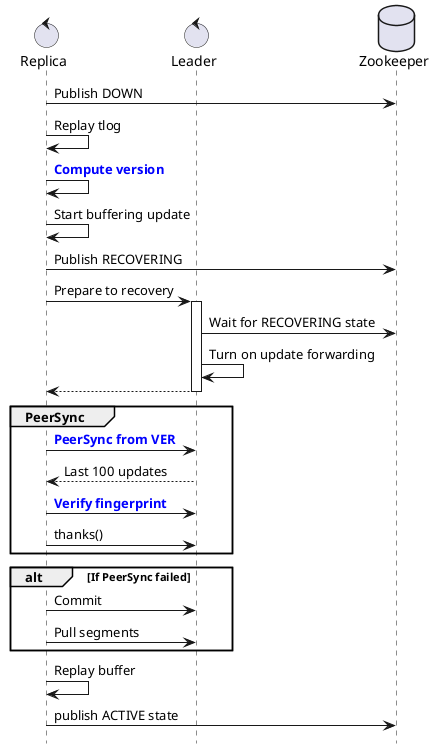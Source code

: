 @startuml
hide footbox
control "Replica" as replica
control "Leader" as leader
database "Zookeeper" as zk


replica->zk: Publish DOWN
replica->replica: Replay tlog
replica->replica: <b><font color=blue>Compute version
replica->replica: Start buffering update
replica->zk: Publish RECOVERING
replica->leader: Prepare to recovery
activate leader
leader->zk: Wait for RECOVERING state
leader->leader: Turn on update forwarding
leader-->replica:
deactivate leader
group PeerSync
replica->leader: <b><font color=blue>PeerSync from VER
leader-->replica: Last 100 updates
replica->leader: <b><font color=blue>Verify fingerprint
replica->leader: thanks()
end
alt If PeerSync failed
    replica->leader: Commit
    replica->leader:Pull segments
end



replica->replica: Replay buffer
replica->zk: publish ACTIVE state
@enduml